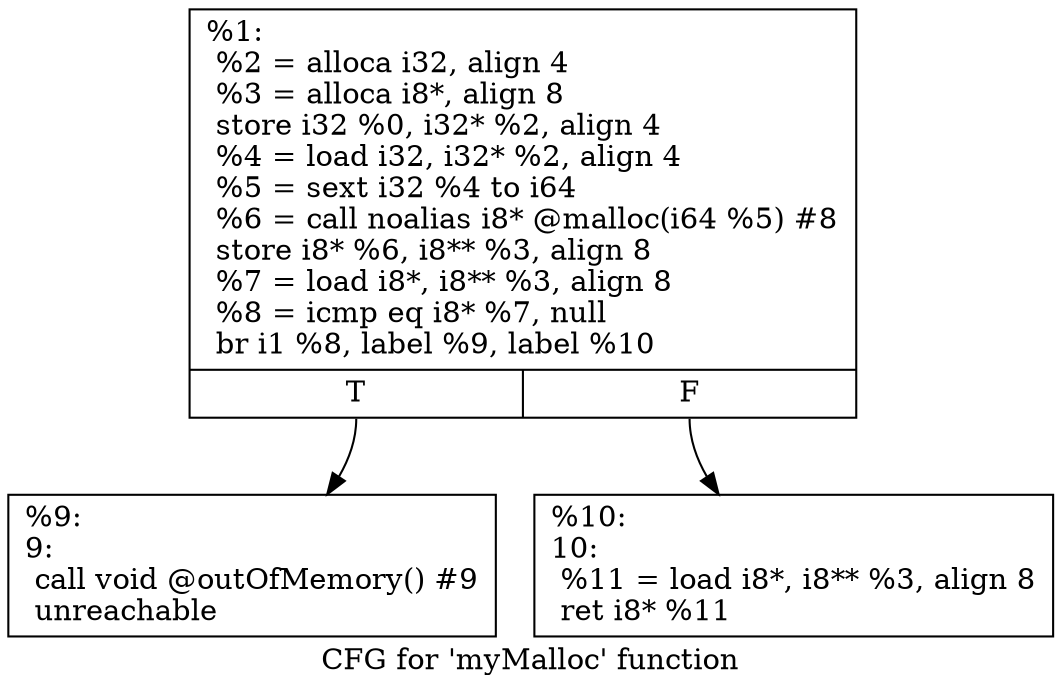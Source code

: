 digraph "CFG for 'myMalloc' function" {
	label="CFG for 'myMalloc' function";

	Node0xd68960 [shape=record,label="{%1:\l  %2 = alloca i32, align 4\l  %3 = alloca i8*, align 8\l  store i32 %0, i32* %2, align 4\l  %4 = load i32, i32* %2, align 4\l  %5 = sext i32 %4 to i64\l  %6 = call noalias i8* @malloc(i64 %5) #8\l  store i8* %6, i8** %3, align 8\l  %7 = load i8*, i8** %3, align 8\l  %8 = icmp eq i8* %7, null\l  br i1 %8, label %9, label %10\l|{<s0>T|<s1>F}}"];
	Node0xd68960:s0 -> Node0xd68b20;
	Node0xd68960:s1 -> Node0xd68df0;
	Node0xd68b20 [shape=record,label="{%9:\l9:                                                \l  call void @outOfMemory() #9\l  unreachable\l}"];
	Node0xd68df0 [shape=record,label="{%10:\l10:                                               \l  %11 = load i8*, i8** %3, align 8\l  ret i8* %11\l}"];
}
